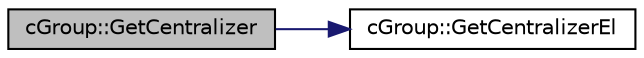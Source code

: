 digraph G
{
  edge [fontname="Helvetica",fontsize="10",labelfontname="Helvetica",labelfontsize="10"];
  node [fontname="Helvetica",fontsize="10",shape=record];
  rankdir="LR";
  Node1 [label="cGroup::GetCentralizer",height=0.2,width=0.4,color="black", fillcolor="grey75", style="filled" fontcolor="black"];
  Node1 -> Node2 [color="midnightblue",fontsize="10",style="solid",fontname="Helvetica"];
  Node2 [label="cGroup::GetCentralizerEl",height=0.2,width=0.4,color="black", fillcolor="white", style="filled",URL="$classcGroup.html#ac0b8279834b59139afeb562be03937de"];
}
